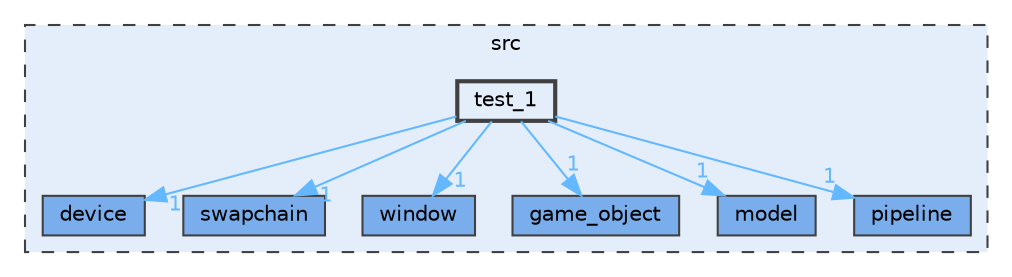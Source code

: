 digraph "src/test_1"
{
 // LATEX_PDF_SIZE
  bgcolor="transparent";
  edge [fontname=Helvetica,fontsize=10,labelfontname=Helvetica,labelfontsize=10];
  node [fontname=Helvetica,fontsize=10,shape=box,height=0.2,width=0.4];
  compound=true
  subgraph clusterdir_68267d1309a1af8e8297ef4c3efbcdba {
    graph [ bgcolor="#e4eefb", pencolor="grey25", label="src", fontname=Helvetica,fontsize=10 style="filled,dashed", URL="dir_68267d1309a1af8e8297ef4c3efbcdba.html",tooltip=""]
  dir_16dc92632bab467dc50b01bd02b3341a [label="device", fillcolor="#7aadec", color="grey25", style="filled", URL="dir_16dc92632bab467dc50b01bd02b3341a.html",tooltip=""];
  dir_eec0c51127b205e6553dfb865084aaff [label="swapchain", fillcolor="#7aadec", color="grey25", style="filled", URL="dir_eec0c51127b205e6553dfb865084aaff.html",tooltip=""];
  dir_c7f79d9fead0a70cab4af348b59fbdf1 [label="window", fillcolor="#7aadec", color="grey25", style="filled", URL="dir_c7f79d9fead0a70cab4af348b59fbdf1.html",tooltip=""];
  dir_84fa1504875a4057010fea931642222d [label="game_object", fillcolor="#7aadec", color="grey25", style="filled", URL="dir_84fa1504875a4057010fea931642222d.html",tooltip=""];
  dir_5dd65160827af56e6353642206b80129 [label="model", fillcolor="#7aadec", color="grey25", style="filled", URL="dir_5dd65160827af56e6353642206b80129.html",tooltip=""];
  dir_645c1847ff7cd97e9f0b9cd5f7d0b402 [label="pipeline", fillcolor="#7aadec", color="grey25", style="filled", URL="dir_645c1847ff7cd97e9f0b9cd5f7d0b402.html",tooltip=""];
  dir_8be7fd92a0e45da25f846adbf16f93dd [label="test_1", fillcolor="#e4eefb", color="grey25", style="filled,bold", URL="dir_8be7fd92a0e45da25f846adbf16f93dd.html",tooltip=""];
  }
  dir_8be7fd92a0e45da25f846adbf16f93dd->dir_16dc92632bab467dc50b01bd02b3341a [headlabel="1", labeldistance=1.5 headhref="dir_000006_000000.html" href="dir_000006_000000.html" color="steelblue1" fontcolor="steelblue1"];
  dir_8be7fd92a0e45da25f846adbf16f93dd->dir_5dd65160827af56e6353642206b80129 [headlabel="1", labeldistance=1.5 headhref="dir_000006_000002.html" href="dir_000006_000002.html" color="steelblue1" fontcolor="steelblue1"];
  dir_8be7fd92a0e45da25f846adbf16f93dd->dir_645c1847ff7cd97e9f0b9cd5f7d0b402 [headlabel="1", labeldistance=1.5 headhref="dir_000006_000003.html" href="dir_000006_000003.html" color="steelblue1" fontcolor="steelblue1"];
  dir_8be7fd92a0e45da25f846adbf16f93dd->dir_84fa1504875a4057010fea931642222d [headlabel="1", labeldistance=1.5 headhref="dir_000006_000001.html" href="dir_000006_000001.html" color="steelblue1" fontcolor="steelblue1"];
  dir_8be7fd92a0e45da25f846adbf16f93dd->dir_c7f79d9fead0a70cab4af348b59fbdf1 [headlabel="1", labeldistance=1.5 headhref="dir_000006_000007.html" href="dir_000006_000007.html" color="steelblue1" fontcolor="steelblue1"];
  dir_8be7fd92a0e45da25f846adbf16f93dd->dir_eec0c51127b205e6553dfb865084aaff [headlabel="1", labeldistance=1.5 headhref="dir_000006_000005.html" href="dir_000006_000005.html" color="steelblue1" fontcolor="steelblue1"];
}
